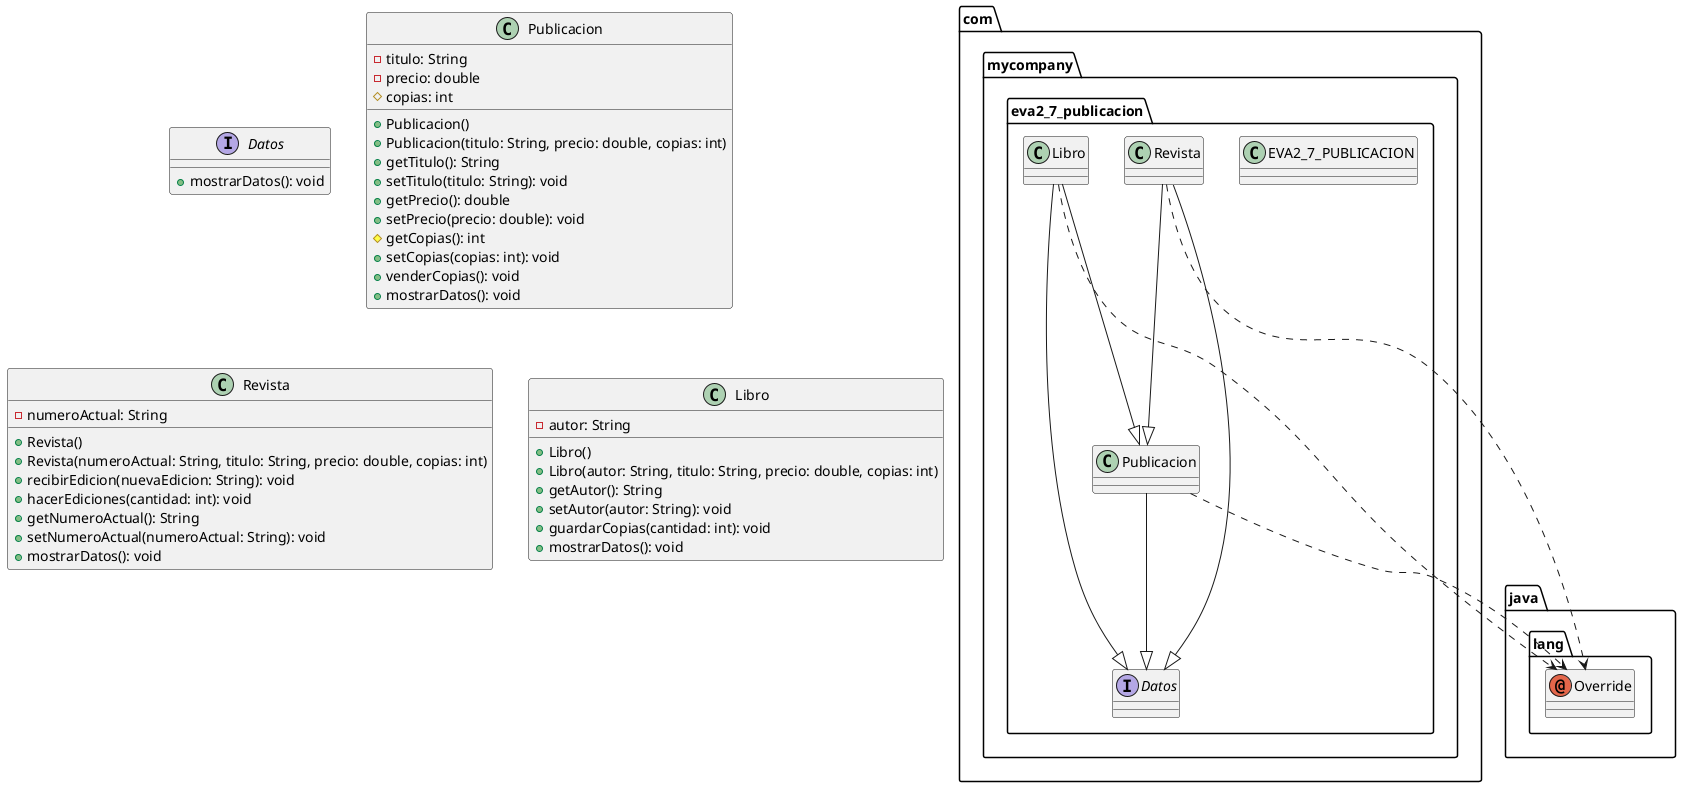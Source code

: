 @startuml
annotation java.lang.Override
class com.mycompany.eva2_7_publicacion.EVA2_7_PUBLICACION
class com.mycompany.eva2_7_publicacion.Libro
class com.mycompany.eva2_7_publicacion.Publicacion
class com.mycompany.eva2_7_publicacion.Revista
interface com.mycompany.eva2_7_publicacion.Datos
com.mycompany.eva2_7_publicacion.Libro ..> java.lang.Override
com.mycompany.eva2_7_publicacion.Libro --|> com.mycompany.eva2_7_publicacion.Publicacion
com.mycompany.eva2_7_publicacion.Libro --|> com.mycompany.eva2_7_publicacion.Datos
com.mycompany.eva2_7_publicacion.Publicacion ..> java.lang.Override
com.mycompany.eva2_7_publicacion.Publicacion --|> com.mycompany.eva2_7_publicacion.Datos
com.mycompany.eva2_7_publicacion.Revista ..> java.lang.Override
com.mycompany.eva2_7_publicacion.Revista --|> com.mycompany.eva2_7_publicacion.Publicacion
com.mycompany.eva2_7_publicacion.Revista --|> com.mycompany.eva2_7_publicacion.Datos
interface Datos {
    + mostrarDatos(): void
}

class Publicacion {
    - titulo: String
    - precio: double
    # copias: int

    + Publicacion()
    + Publicacion(titulo: String, precio: double, copias: int)
    + getTitulo(): String
    + setTitulo(titulo: String): void
    + getPrecio(): double
    + setPrecio(precio: double): void
    # getCopias(): int
    + setCopias(copias: int): void
    + venderCopias(): void
    + mostrarDatos(): void
}

class Revista {
    - numeroActual: String

    + Revista()
    + Revista(numeroActual: String, titulo: String, precio: double, copias: int)
    + recibirEdicion(nuevaEdicion: String): void
    + hacerEdiciones(cantidad: int): void
    + getNumeroActual(): String
    + setNumeroActual(numeroActual: String): void
    + mostrarDatos(): void
}

class Libro {
    - autor: String

    + Libro()
    + Libro(autor: String, titulo: String, precio: double, copias: int)
    + getAutor(): String
    + setAutor(autor: String): void
    + guardarCopias(cantidad: int): void
    + mostrarDatos(): void
}
@enduml